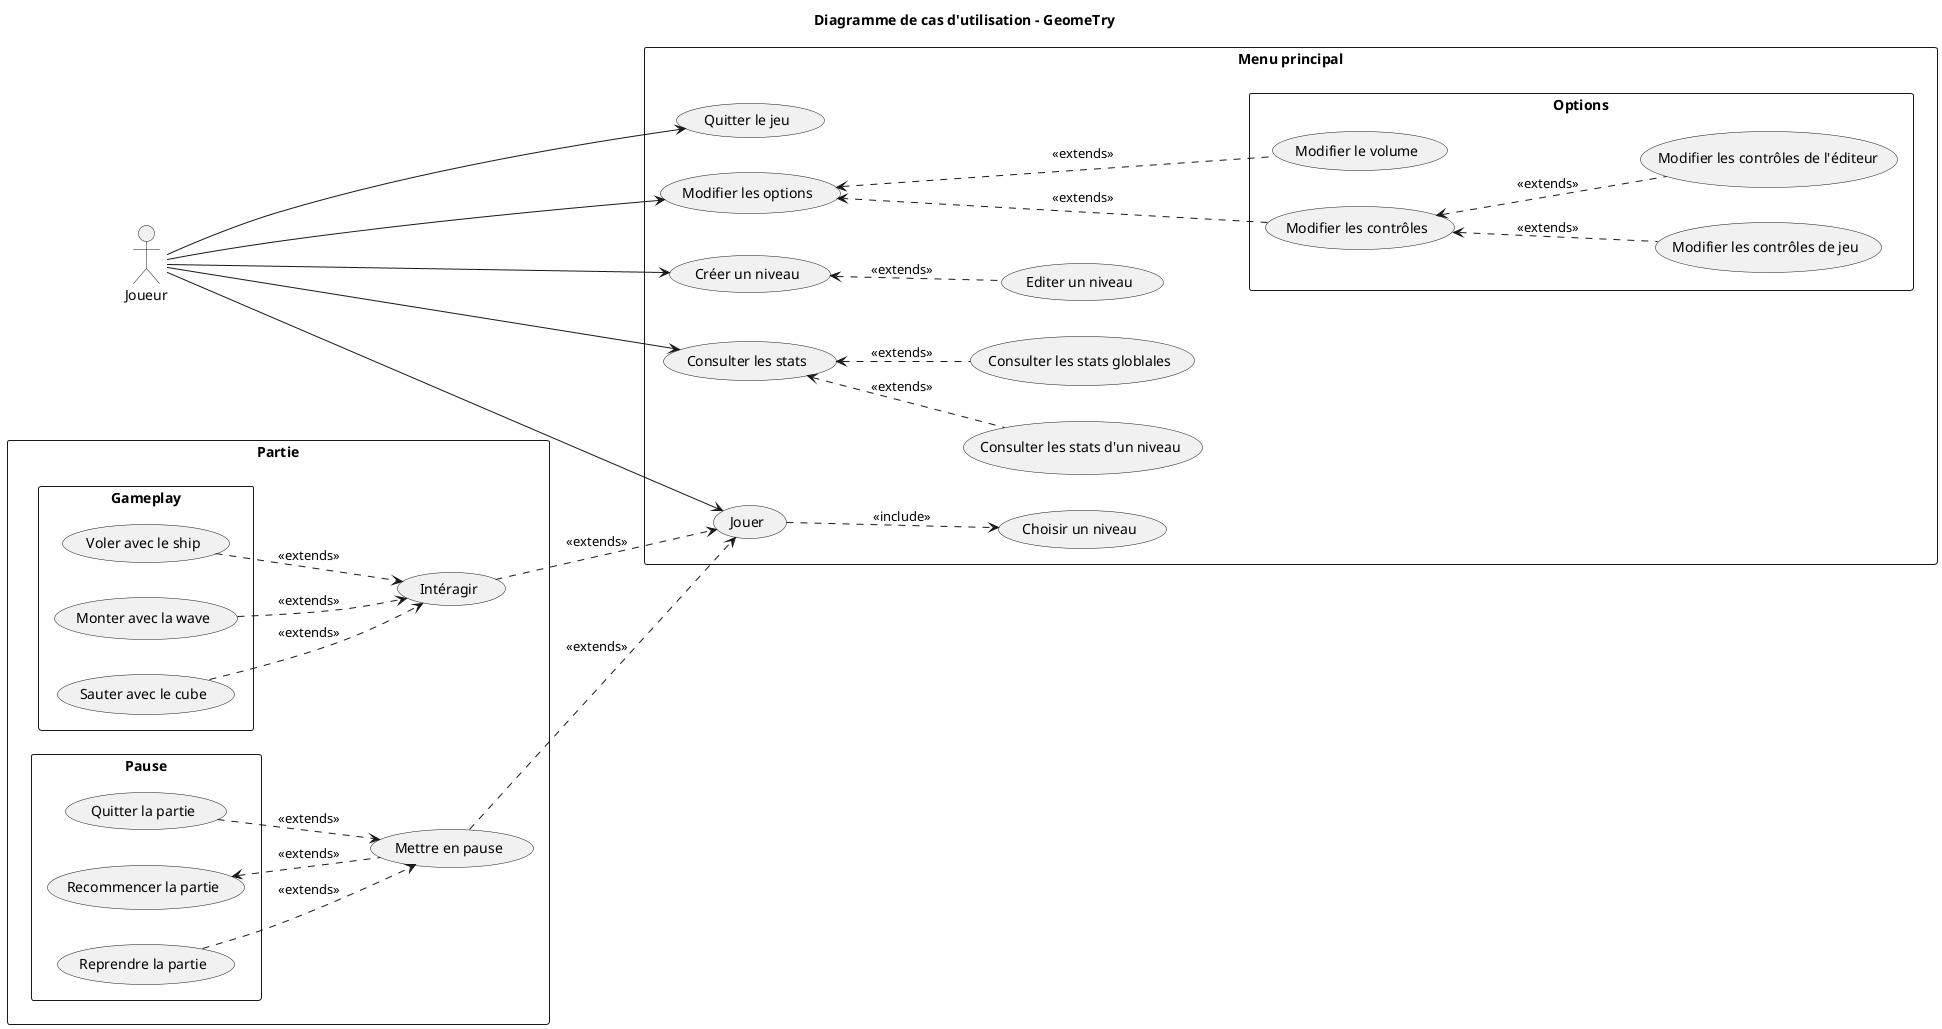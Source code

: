 @startuml Usecase
left to right direction
title Diagramme de cas d'utilisation - GeomeTry

actor Joueur

rectangle "Menu principal" {
        
    Joueur ---> (Jouer)
    (Jouer) ..> (Choisir un niveau) : <<include>>

    Joueur --> (Créer un niveau)
    (Créer un niveau) <.. (Editer un niveau) : <<extends>>

    Joueur --> (Modifier les options)

    rectangle Options {
        (Modifier les options) <.left.. (Modifier les contrôles) : <<extends>>
        (Modifier les contrôles) <... (Modifier les contrôles de jeu) : <<extends>>
        (Modifier les contrôles) <... (Modifier les contrôles de l'éditeur) : <<extends>>
        (Modifier les options) <... (Modifier le volume) : <<extends>>
    }

    Joueur --> (Consulter les stats)
    (Consulter les stats) <.. (Consulter les stats d'un niveau) : <<extends>>
    (Consulter les stats) <.. (Consulter les stats globlales) : <<extends>>

    Joueur --> (Quitter le jeu)
}

rectangle Partie {
    Jouer <.up. (Mettre en pause) : <<extends>>
    Jouer <.up. (Intéragir) : <<extends>>

    rectangle Gameplay {
        (Intéragir) <.up. (Sauter avec le cube) : <<extends>>
        (Intéragir) <.up. (Voler avec le ship) : <<extends>>
        (Intéragir) <.up. (Monter avec la wave) : <<extends>>
    }

    rectangle Pause {
    (Mettre en pause) <.up. (Reprendre la partie) : <<extends>>
    (Mettre en pause) <.up. (Quitter la partie) : <<extends>> 
    (Mettre en pause) .up.> (Recommencer la partie) : <<extends>>
    }
}

@enduml